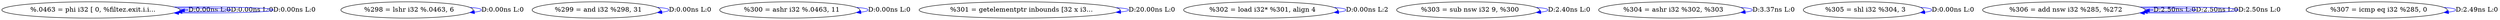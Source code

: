 digraph {
Node0x55e6214c3460[label="  %.0463 = phi i32 [ 0, %filtez.exit.i.i..."];
Node0x55e6214c3460 -> Node0x55e6214c3460[label="D:0.00ns L:0",color=blue];
Node0x55e6214c3460 -> Node0x55e6214c3460[label="D:0.00ns L:0",color=blue];
Node0x55e6214c3460 -> Node0x55e6214c3460[label="D:0.00ns L:0",color=blue];
Node0x55e6214c3540[label="  %298 = lshr i32 %.0463, 6"];
Node0x55e6214c3540 -> Node0x55e6214c3540[label="D:0.00ns L:0",color=blue];
Node0x55e6214c3620[label="  %299 = and i32 %298, 31"];
Node0x55e6214c3620 -> Node0x55e6214c3620[label="D:0.00ns L:0",color=blue];
Node0x55e6214c3700[label="  %300 = ashr i32 %.0463, 11"];
Node0x55e6214c3700 -> Node0x55e6214c3700[label="D:0.00ns L:0",color=blue];
Node0x55e6214c37e0[label="  %301 = getelementptr inbounds [32 x i3..."];
Node0x55e6214c37e0 -> Node0x55e6214c37e0[label="D:20.00ns L:0",color=blue];
Node0x55e6214c38c0[label="  %302 = load i32* %301, align 4"];
Node0x55e6214c38c0 -> Node0x55e6214c38c0[label="D:0.00ns L:2",color=blue];
Node0x55e6214c39a0[label="  %303 = sub nsw i32 9, %300"];
Node0x55e6214c39a0 -> Node0x55e6214c39a0[label="D:2.40ns L:0",color=blue];
Node0x55e6214c3a80[label="  %304 = ashr i32 %302, %303"];
Node0x55e6214c3a80 -> Node0x55e6214c3a80[label="D:3.37ns L:0",color=blue];
Node0x55e6214c3b60[label="  %305 = shl i32 %304, 3"];
Node0x55e6214c3b60 -> Node0x55e6214c3b60[label="D:0.00ns L:0",color=blue];
Node0x55e6214c3c40[label="  %306 = add nsw i32 %285, %272"];
Node0x55e6214c3c40 -> Node0x55e6214c3c40[label="D:2.50ns L:0",color=blue];
Node0x55e6214c3c40 -> Node0x55e6214c3c40[label="D:2.50ns L:0",color=blue];
Node0x55e6214c3c40 -> Node0x55e6214c3c40[label="D:2.50ns L:0",color=blue];
Node0x55e6214c3d20[label="  %307 = icmp eq i32 %285, 0"];
Node0x55e6214c3d20 -> Node0x55e6214c3d20[label="D:2.49ns L:0",color=blue];
}
